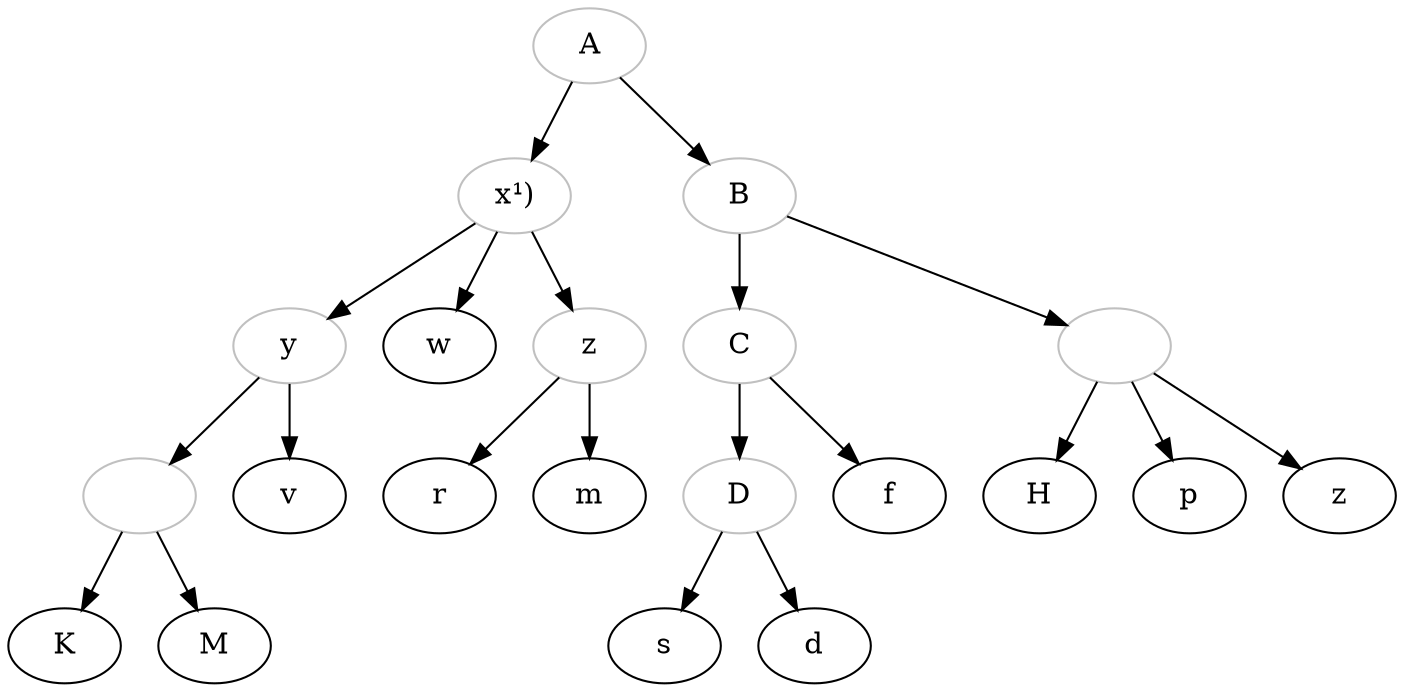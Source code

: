 digraph {

KM [label="", color="grey"]
x [label="x¹)", color="grey"] # The footnote refers to the use of the symbol in the critical apparatus of the edition and has no meaning for the stemma.
y [color="grey"]
w 
zh [label="z", color="grey"]
A [color="grey"]
B [color="grey"]
C [color="grey"]
D [color="grey"]
Hpz [label="", color="grey"]


A -> x
x -> y
x -> zh
x -> w
y -> KM # K and M are closer to each other than to v. This is not represented as a common node in the drawn stemma, but as considering them almost as the same manuscript close together. The abstract representation would include this node KM. See page II of the edition.
KM -> K
KM -> M
y -> v
A -> B

zh -> r 
zh -> m

B -> Hpz
Hpz -> H
Hpz -> p 
Hpz -> z

B -> C 
C -> f 
C -> D 

D -> s 
D -> d 

}